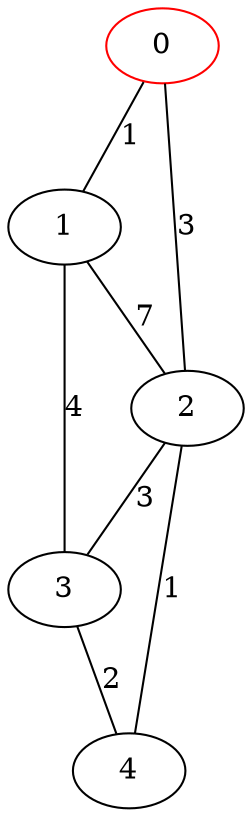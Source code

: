 graph Example2 {
	0 [ color="red" ];
	0 -- 1 [ label="1" ];
	0 -- 2 [ label="3" ];
	1 -- 2 [ label="7" ];
	1 -- 3 [ label="4" ];
	2 -- 3 [ label="3" ];
	3 -- 4 [ label="2" ];
	2 -- 4 [ label="1" ];
}